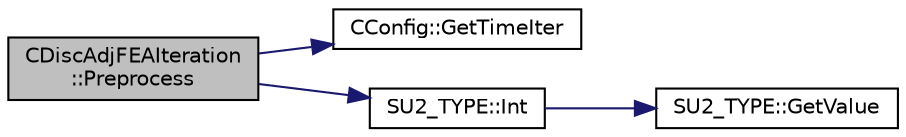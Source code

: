 digraph "CDiscAdjFEAIteration::Preprocess"
{
 // LATEX_PDF_SIZE
  edge [fontname="Helvetica",fontsize="10",labelfontname="Helvetica",labelfontsize="10"];
  node [fontname="Helvetica",fontsize="10",shape=record];
  rankdir="LR";
  Node1 [label="CDiscAdjFEAIteration\l::Preprocess",height=0.2,width=0.4,color="black", fillcolor="grey75", style="filled", fontcolor="black",tooltip="Preprocessing to prepare for an iteration of the physics."];
  Node1 -> Node2 [color="midnightblue",fontsize="10",style="solid",fontname="Helvetica"];
  Node2 [label="CConfig::GetTimeIter",height=0.2,width=0.4,color="black", fillcolor="white", style="filled",URL="$classCConfig.html#aec6051895c2e4f593a5c245104548b78",tooltip="Get the current time iteration number."];
  Node1 -> Node3 [color="midnightblue",fontsize="10",style="solid",fontname="Helvetica"];
  Node3 [label="SU2_TYPE::Int",height=0.2,width=0.4,color="black", fillcolor="white", style="filled",URL="$namespaceSU2__TYPE.html#a6b48817766d8a6486caa2807a52f6bae",tooltip="Casts the primitive value to int (uses GetValue, already implemented for each type)."];
  Node3 -> Node4 [color="midnightblue",fontsize="10",style="solid",fontname="Helvetica"];
  Node4 [label="SU2_TYPE::GetValue",height=0.2,width=0.4,color="black", fillcolor="white", style="filled",URL="$namespaceSU2__TYPE.html#adf52a59d6f4e578f7915ec9abbf7cb22",tooltip="Get the (primitive) value of the datatype (needs to be specialized for active types)."];
}
